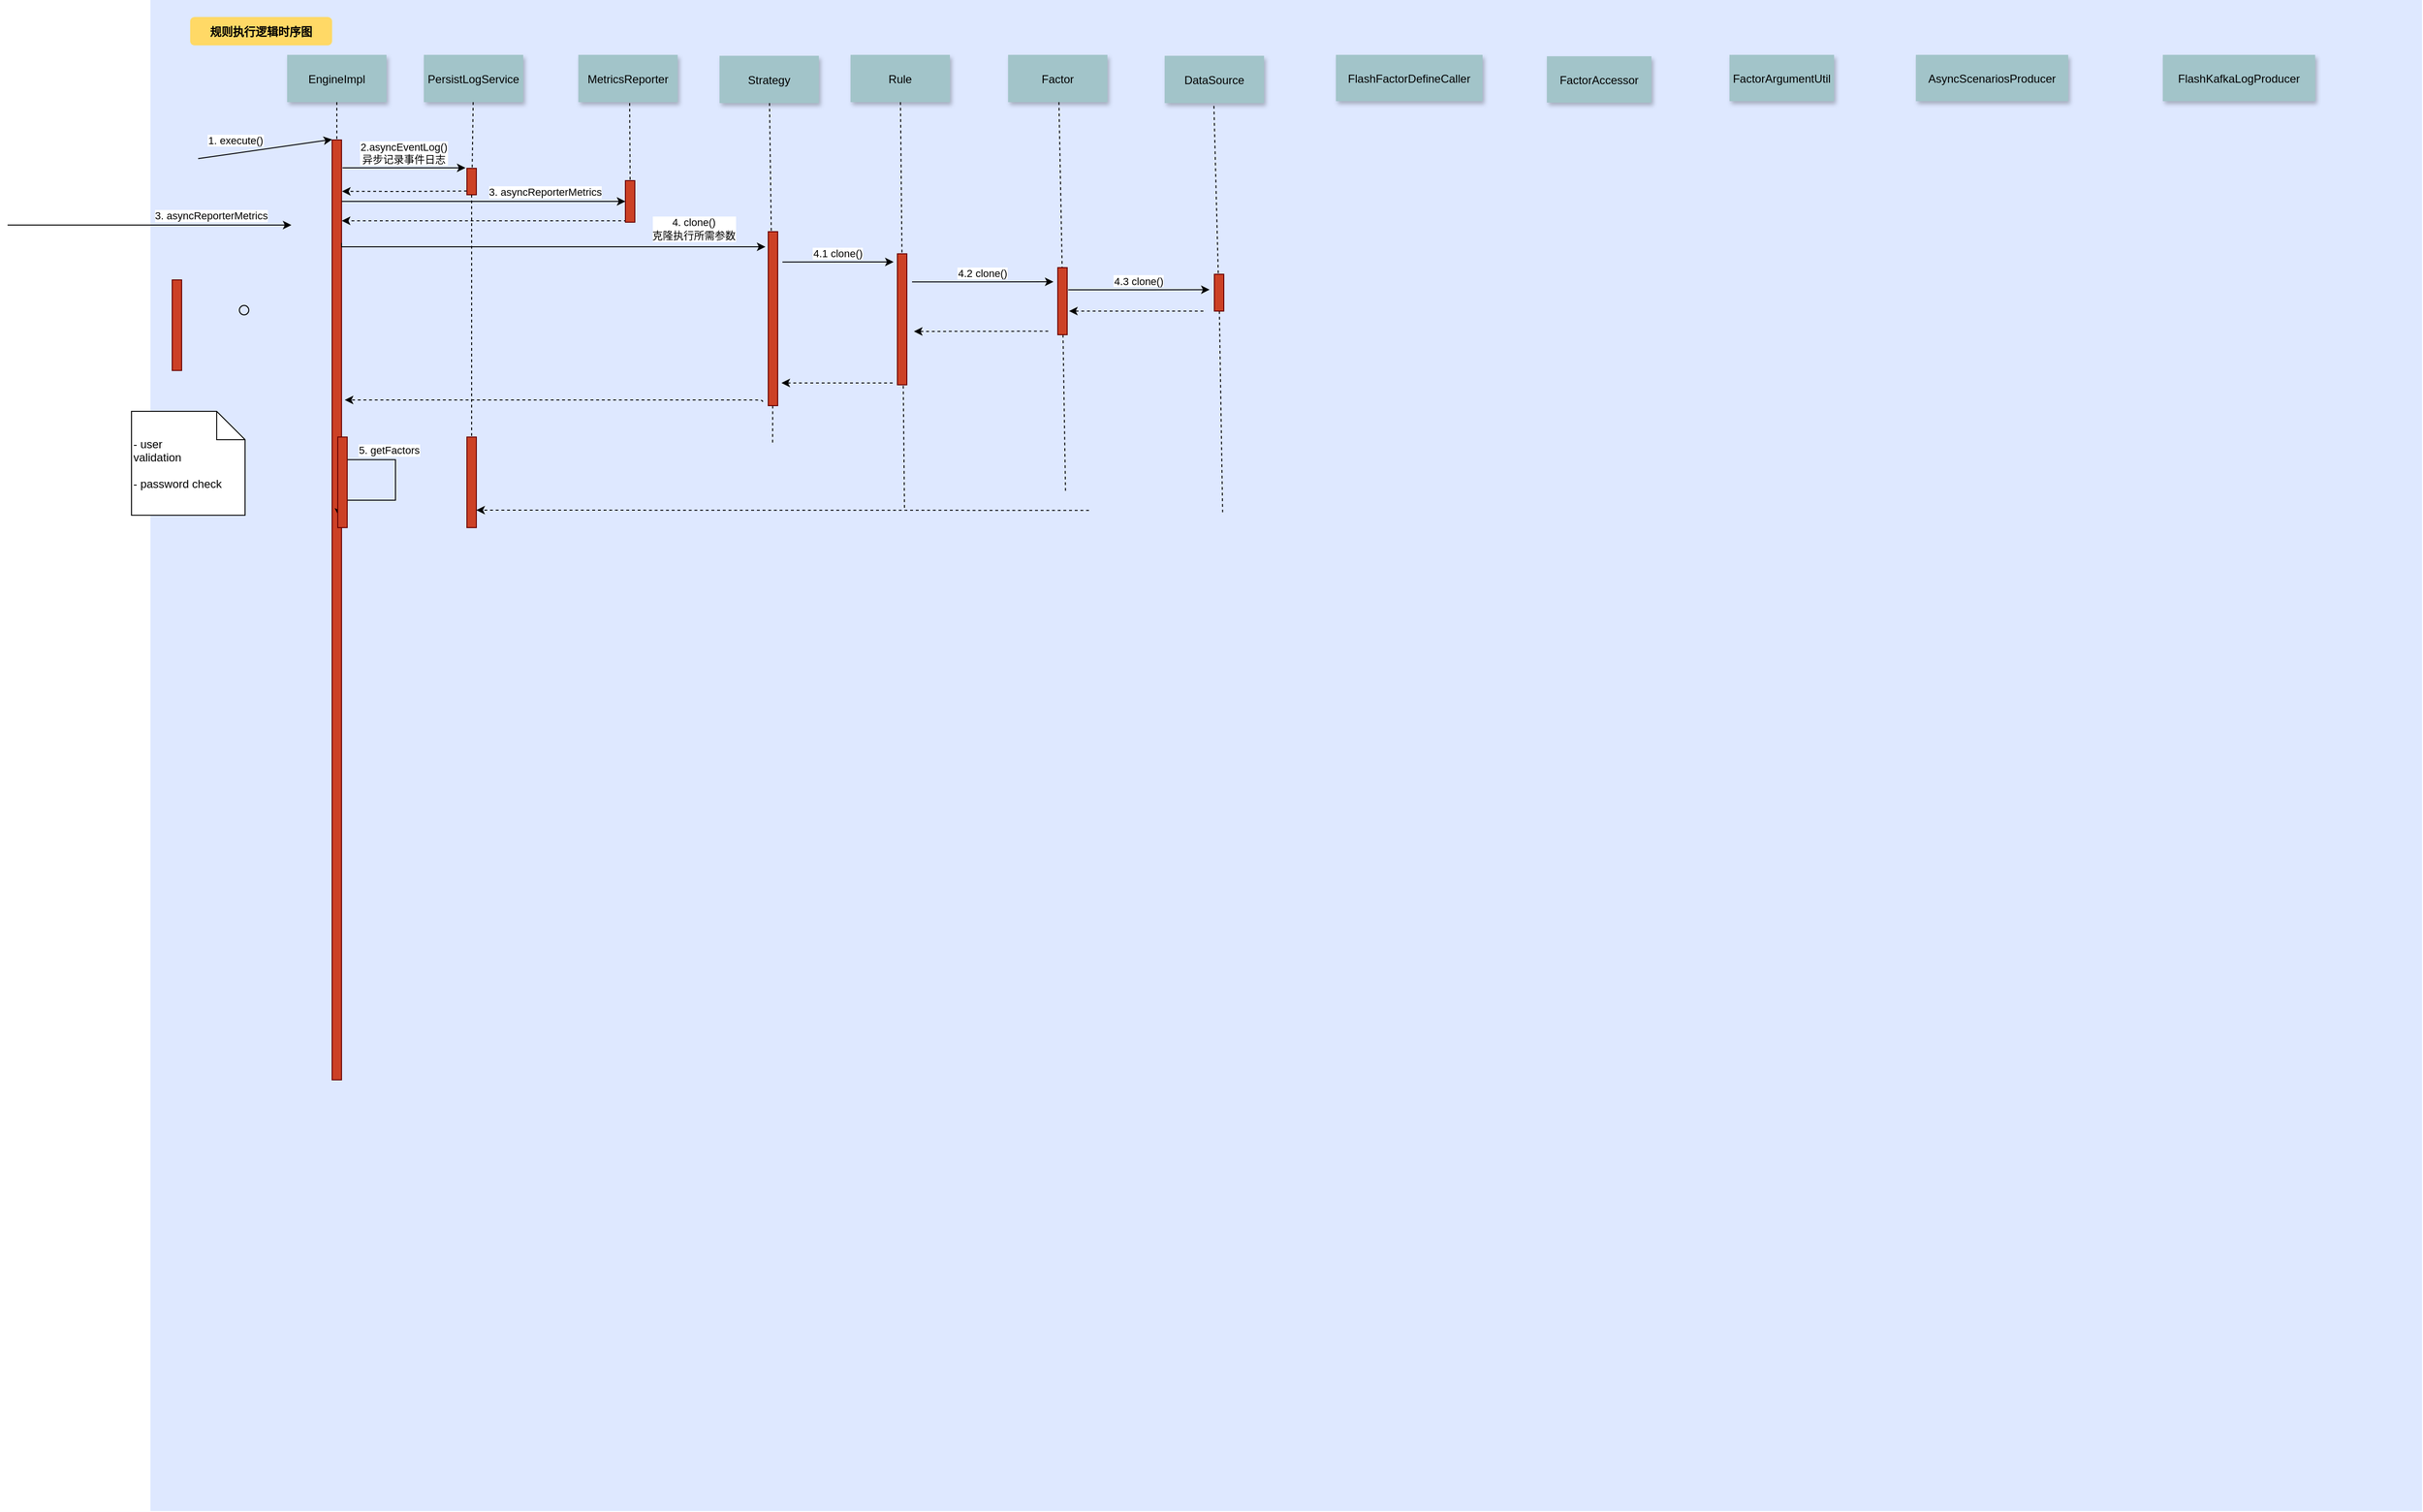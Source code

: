 <mxfile version="21.3.6" type="github">
  <diagram name="Page-1" id="9361dd3d-8414-5efd-6122-117bd74ce7a7">
    <mxGraphModel dx="1346" dy="624" grid="0" gridSize="10" guides="1" tooltips="1" connect="1" arrows="1" fold="1" page="0" pageScale="1.5" pageWidth="826" pageHeight="1169" background="none" math="0" shadow="0">
      <root>
        <mxCell id="0" />
        <mxCell id="1" parent="0" />
        <mxCell id="69" value="" style="fillColor=#DEE8FF;strokeColor=none" parent="1" vertex="1">
          <mxGeometry x="8" y="2" width="2401" height="1598" as="geometry" />
        </mxCell>
        <mxCell id="qgL0XumPDhps1lE3JXnU-117" value="" style="edgeStyle=orthogonalEdgeStyle;rounded=0;orthogonalLoop=1;jettySize=auto;html=1;" edge="1" parent="1" source="2" target="qgL0XumPDhps1lE3JXnU-116">
          <mxGeometry relative="1" as="geometry">
            <Array as="points">
              <mxPoint x="324" y="215" />
              <mxPoint x="324" y="215" />
            </Array>
          </mxGeometry>
        </mxCell>
        <mxCell id="qgL0XumPDhps1lE3JXnU-120" value="3. asyncReporterMetrics" style="edgeLabel;html=1;align=center;verticalAlign=middle;resizable=0;points=[];" vertex="1" connectable="0" parent="qgL0XumPDhps1lE3JXnU-117">
          <mxGeometry x="0.344" y="2" relative="1" as="geometry">
            <mxPoint x="13" y="-8" as="offset" />
          </mxGeometry>
        </mxCell>
        <mxCell id="2" value="" style="fillColor=#CC4125;strokeColor=#660000" parent="1" vertex="1">
          <mxGeometry x="200" y="150" width="10" height="994" as="geometry" />
        </mxCell>
        <mxCell id="3" value="1. execute()" style="edgeStyle=none;verticalLabelPosition=top;verticalAlign=bottom;labelPosition=left;align=right;exitX=0.021;exitY=0.105;exitDx=0;exitDy=0;exitPerimeter=0;" parent="1" source="69" edge="1">
          <mxGeometry x="110" y="49.5" width="100" height="100" as="geometry">
            <mxPoint x="110" y="149.5" as="sourcePoint" />
            <mxPoint x="200" y="149.5" as="targetPoint" />
          </mxGeometry>
        </mxCell>
        <mxCell id="4" value="EngineImpl" style="shadow=1;fillColor=#A2C4C9;strokeColor=none" parent="1" vertex="1">
          <mxGeometry x="152.5" y="60" width="105" height="50" as="geometry" />
        </mxCell>
        <mxCell id="qgL0XumPDhps1lE3JXnU-119" style="edgeStyle=orthogonalEdgeStyle;rounded=0;orthogonalLoop=1;jettySize=auto;html=1;entryX=1.055;entryY=0.341;entryDx=0;entryDy=0;entryPerimeter=0;dashed=1;" edge="1" parent="1">
          <mxGeometry relative="1" as="geometry">
            <mxPoint x="342.5" y="204" as="sourcePoint" />
            <mxPoint x="210.55" y="204.33" as="targetPoint" />
          </mxGeometry>
        </mxCell>
        <mxCell id="6" value="" style="fillColor=#CC4125;strokeColor=#660000" parent="1" vertex="1">
          <mxGeometry x="342.5" y="180" width="10" height="28" as="geometry" />
        </mxCell>
        <mxCell id="7" value="PersistLogService" style="shadow=1;fillColor=#A2C4C9;strokeColor=none" parent="1" vertex="1">
          <mxGeometry x="297" y="60" width="105" height="50" as="geometry" />
        </mxCell>
        <mxCell id="8" value="" style="edgeStyle=none;endArrow=none;dashed=1" parent="1" edge="1">
          <mxGeometry x="272.335" y="165" width="100" height="100" as="geometry">
            <mxPoint x="349.13" y="110" as="sourcePoint" />
            <mxPoint x="348.093" y="180" as="targetPoint" />
          </mxGeometry>
        </mxCell>
        <mxCell id="9" value="2.asyncEventLog()&#xa;异步记录事件日志" style="edgeStyle=none;verticalLabelPosition=top;verticalAlign=bottom" parent="1" edge="1">
          <mxGeometry x="221" y="92" width="100" height="100" as="geometry">
            <mxPoint x="211" y="179.5" as="sourcePoint" />
            <mxPoint x="341" y="179.5" as="targetPoint" />
          </mxGeometry>
        </mxCell>
        <mxCell id="15" value="MetricsReporter" style="shadow=1;fillColor=#A2C4C9;strokeColor=none" parent="1" vertex="1">
          <mxGeometry x="460.284" y="60.0" width="105" height="50" as="geometry" />
        </mxCell>
        <mxCell id="22" value="Strategy" style="shadow=1;fillColor=#A2C4C9;strokeColor=none" parent="1" vertex="1">
          <mxGeometry x="609.5" y="61" width="105" height="50" as="geometry" />
        </mxCell>
        <mxCell id="23" value="" style="edgeStyle=none;endArrow=none;dashed=1;entryX=0.36;entryY=0.159;entryDx=0;entryDy=0;entryPerimeter=0;" parent="1" source="qgL0XumPDhps1lE3JXnU-134" edge="1">
          <mxGeometry x="614.488" y="175.0" width="100" height="100" as="geometry">
            <mxPoint x="674.653" y="110" as="sourcePoint" />
            <mxPoint x="665.6" y="472.01" as="targetPoint" />
          </mxGeometry>
        </mxCell>
        <mxCell id="24" value="Rule" style="shadow=1;fillColor=#A2C4C9;strokeColor=none" parent="1" vertex="1">
          <mxGeometry x="748" y="60" width="105" height="50" as="geometry" />
        </mxCell>
        <mxCell id="25" value="" style="edgeStyle=none;endArrow=none;dashed=1;" parent="1" source="24" edge="1">
          <mxGeometry x="727.335" y="165" width="100" height="100" as="geometry">
            <mxPoint x="802.259" y="110" as="sourcePoint" />
            <mxPoint x="805" y="541" as="targetPoint" />
            <Array as="points" />
          </mxGeometry>
        </mxCell>
        <mxCell id="26" value="" style="fillColor=#CC4125;strokeColor=#660000" parent="1" vertex="1">
          <mxGeometry x="797.5" y="270.39" width="10" height="138.61" as="geometry" />
        </mxCell>
        <mxCell id="30" value="Factor" style="shadow=1;fillColor=#A2C4C9;strokeColor=none" parent="1" vertex="1">
          <mxGeometry x="914.5" y="60" width="105" height="50" as="geometry" />
        </mxCell>
        <mxCell id="33" value="" style="edgeStyle=elbowEdgeStyle;elbow=horizontal;endArrow=none;dashed=1" parent="1" source="4" target="2" edge="1">
          <mxGeometry x="230.0" y="310" width="100" height="100" as="geometry">
            <mxPoint x="230.0" y="410" as="sourcePoint" />
            <mxPoint x="330" y="310" as="targetPoint" />
          </mxGeometry>
        </mxCell>
        <mxCell id="34" value="4.1 clone()" style="edgeStyle=elbowEdgeStyle;elbow=vertical;verticalLabelPosition=top;verticalAlign=bottom" parent="1" edge="1">
          <mxGeometry x="546" y="249.736" width="100" height="100" as="geometry">
            <mxPoint x="676" y="279.13" as="sourcePoint" />
            <mxPoint x="793.5" y="279.13" as="targetPoint" />
            <Array as="points" />
          </mxGeometry>
        </mxCell>
        <mxCell id="35" value="" style="edgeStyle=elbowEdgeStyle;elbow=vertical;dashed=1;verticalLabelPosition=bottom;verticalAlign=top" parent="1" edge="1">
          <mxGeometry x="555" y="387.653" width="100" height="100" as="geometry">
            <mxPoint x="792.5" y="407.047" as="sourcePoint" />
            <mxPoint x="675" y="407.047" as="targetPoint" />
            <Array as="points" />
          </mxGeometry>
        </mxCell>
        <mxCell id="48" value="" style="fillColor=#CC4125;strokeColor=#660000" parent="1" vertex="1">
          <mxGeometry x="342.5" y="464.167" width="10" height="95.833" as="geometry" />
        </mxCell>
        <mxCell id="50" value="" style="edgeStyle=none;endArrow=none;dashed=1;entryX=0.402;entryY=0.325;entryDx=0;entryDy=0;entryPerimeter=0;" parent="1" edge="1">
          <mxGeometry x="957.571" y="205" width="100" height="100" as="geometry">
            <mxPoint x="972.566" y="356.0" as="sourcePoint" />
            <mxPoint x="975.202" y="521.35" as="targetPoint" />
          </mxGeometry>
        </mxCell>
        <mxCell id="52" value="" style="edgeStyle=none;endArrow=none;dashed=1" parent="1" source="6" target="48" edge="1">
          <mxGeometry x="376.571" y="339.697" width="100" height="100" as="geometry">
            <mxPoint x="451.736" y="284.697" as="sourcePoint" />
            <mxPoint x="451.736" y="464.091" as="targetPoint" />
          </mxGeometry>
        </mxCell>
        <mxCell id="54" value="" style="edgeStyle=elbowEdgeStyle;elbow=vertical;dashed=1;verticalLabelPosition=bottom;verticalAlign=top" parent="1" edge="1">
          <mxGeometry x="530" y="549.078" width="100" height="100" as="geometry">
            <mxPoint x="1000" y="541.736" as="sourcePoint" />
            <mxPoint x="352.5" y="541.736" as="targetPoint" />
            <Array as="points" />
          </mxGeometry>
        </mxCell>
        <mxCell id="71" value="规则执行逻辑时序图" style="rounded=1;fontStyle=1;fillColor=#FFD966;strokeColor=none" parent="1" vertex="1">
          <mxGeometry x="50" y="20" width="150" height="30" as="geometry" />
        </mxCell>
        <mxCell id="qgL0XumPDhps1lE3JXnU-111" value="" style="edgeStyle=none;endArrow=none;dashed=1;" edge="1" parent="1">
          <mxGeometry x="438.043" y="270" width="100" height="100" as="geometry">
            <mxPoint x="514.519" y="111" as="sourcePoint" />
            <mxPoint x="515" y="192" as="targetPoint" />
          </mxGeometry>
        </mxCell>
        <mxCell id="qgL0XumPDhps1lE3JXnU-132" style="edgeStyle=orthogonalEdgeStyle;rounded=0;orthogonalLoop=1;jettySize=auto;html=1;exitX=0;exitY=1;exitDx=0;exitDy=0;entryX=1.028;entryY=0.086;entryDx=0;entryDy=0;entryPerimeter=0;dashed=1;" edge="1" parent="1" source="qgL0XumPDhps1lE3JXnU-116" target="2">
          <mxGeometry relative="1" as="geometry">
            <Array as="points">
              <mxPoint x="510" y="235" />
            </Array>
          </mxGeometry>
        </mxCell>
        <mxCell id="qgL0XumPDhps1lE3JXnU-116" value="" style="fillColor=#CC4125;strokeColor=#660000" vertex="1" parent="1">
          <mxGeometry x="510" y="193" width="10" height="44" as="geometry" />
        </mxCell>
        <mxCell id="qgL0XumPDhps1lE3JXnU-123" value="DataSource" style="shadow=1;fillColor=#A2C4C9;strokeColor=none" vertex="1" parent="1">
          <mxGeometry x="1080" y="61" width="105" height="50" as="geometry" />
        </mxCell>
        <mxCell id="qgL0XumPDhps1lE3JXnU-124" value="FlashFactorDefineCaller" style="shadow=1;fillColor=#A2C4C9;strokeColor=none" vertex="1" parent="1">
          <mxGeometry x="1261" y="60" width="155" height="49" as="geometry" />
        </mxCell>
        <mxCell id="qgL0XumPDhps1lE3JXnU-125" value="FactorAccessor" style="shadow=1;fillColor=#A2C4C9;strokeColor=none" vertex="1" parent="1">
          <mxGeometry x="1484" y="61.5" width="110.5" height="49" as="geometry" />
        </mxCell>
        <mxCell id="qgL0XumPDhps1lE3JXnU-126" value="FactorArgumentUtil" style="shadow=1;fillColor=#A2C4C9;strokeColor=none" vertex="1" parent="1">
          <mxGeometry x="1677" y="60" width="110.5" height="49" as="geometry" />
        </mxCell>
        <mxCell id="qgL0XumPDhps1lE3JXnU-127" value="AsyncScenariosProducer" style="shadow=1;fillColor=#A2C4C9;strokeColor=none" vertex="1" parent="1">
          <mxGeometry x="1874" y="60" width="161" height="49" as="geometry" />
        </mxCell>
        <mxCell id="qgL0XumPDhps1lE3JXnU-128" value="FlashKafkaLogProducer" style="shadow=1;fillColor=#A2C4C9;strokeColor=none" vertex="1" parent="1">
          <mxGeometry x="2135" y="60" width="161" height="49" as="geometry" />
        </mxCell>
        <mxCell id="qgL0XumPDhps1lE3JXnU-133" value="" style="fillColor=#CC4125;strokeColor=#660000" vertex="1" parent="1">
          <mxGeometry x="31" y="297.997" width="10" height="95.833" as="geometry" />
        </mxCell>
        <mxCell id="qgL0XumPDhps1lE3JXnU-137" value="" style="edgeStyle=none;endArrow=none;dashed=1;entryX=0.36;entryY=0.159;entryDx=0;entryDy=0;entryPerimeter=0;" edge="1" parent="1" source="22" target="qgL0XumPDhps1lE3JXnU-134">
          <mxGeometry x="614.488" y="175.0" width="100" height="100" as="geometry">
            <mxPoint x="662" y="111" as="sourcePoint" />
            <mxPoint x="665.6" y="472.01" as="targetPoint" />
          </mxGeometry>
        </mxCell>
        <mxCell id="qgL0XumPDhps1lE3JXnU-134" value="" style="fillColor=#CC4125;strokeColor=#660000" vertex="1" parent="1">
          <mxGeometry x="661" y="247" width="10" height="184" as="geometry" />
        </mxCell>
        <mxCell id="qgL0XumPDhps1lE3JXnU-142" value="" style="edgeStyle=orthogonalEdgeStyle;rounded=0;orthogonalLoop=1;jettySize=auto;html=1;" edge="1" parent="1">
          <mxGeometry relative="1" as="geometry">
            <mxPoint x="-143" y="240" as="sourcePoint" />
            <mxPoint x="157" y="240" as="targetPoint" />
            <Array as="points">
              <mxPoint x="-29" y="240" />
              <mxPoint x="-29" y="240" />
            </Array>
          </mxGeometry>
        </mxCell>
        <mxCell id="qgL0XumPDhps1lE3JXnU-143" value="3. asyncReporterMetrics" style="edgeLabel;html=1;align=center;verticalAlign=middle;resizable=0;points=[];" vertex="1" connectable="0" parent="qgL0XumPDhps1lE3JXnU-142">
          <mxGeometry x="0.344" y="2" relative="1" as="geometry">
            <mxPoint x="13" y="-8" as="offset" />
          </mxGeometry>
        </mxCell>
        <mxCell id="qgL0XumPDhps1lE3JXnU-144" value="" style="edgeStyle=orthogonalEdgeStyle;rounded=0;orthogonalLoop=1;jettySize=auto;html=1;" edge="1" parent="1">
          <mxGeometry relative="1" as="geometry">
            <mxPoint x="210" y="259" as="sourcePoint" />
            <mxPoint x="658" y="263" as="targetPoint" />
            <Array as="points">
              <mxPoint x="210" y="263" />
            </Array>
          </mxGeometry>
        </mxCell>
        <mxCell id="qgL0XumPDhps1lE3JXnU-145" value="4. clone()&lt;br&gt;克隆执行所需参数" style="edgeLabel;html=1;align=center;verticalAlign=middle;resizable=0;points=[];" vertex="1" connectable="0" parent="qgL0XumPDhps1lE3JXnU-144">
          <mxGeometry x="0.344" y="2" relative="1" as="geometry">
            <mxPoint x="72" y="-17" as="offset" />
          </mxGeometry>
        </mxCell>
        <mxCell id="qgL0XumPDhps1lE3JXnU-147" value=" - user&#xa; validation&#xa;&#xa; - password check" style="shape=note;align=left" vertex="1" parent="1">
          <mxGeometry x="-11.997" y="437.004" width="120.027" height="109.826" as="geometry" />
        </mxCell>
        <mxCell id="qgL0XumPDhps1lE3JXnU-148" value="" style="ellipse;fillColor=none" vertex="1" parent="1">
          <mxGeometry x="102.0" y="325.004" width="10.0" height="10" as="geometry" />
        </mxCell>
        <mxCell id="qgL0XumPDhps1lE3JXnU-149" value="4.2 clone()" style="edgeStyle=elbowEdgeStyle;elbow=vertical;verticalLabelPosition=top;verticalAlign=bottom;entryX=0.38;entryY=0.2;entryDx=0;entryDy=0;entryPerimeter=0;" edge="1" parent="1">
          <mxGeometry x="683" y="270.736" width="100" height="100" as="geometry">
            <mxPoint x="813" y="300.13" as="sourcePoint" />
            <mxPoint x="962.46" y="300" as="targetPoint" />
            <Array as="points" />
          </mxGeometry>
        </mxCell>
        <mxCell id="qgL0XumPDhps1lE3JXnU-152" value="" style="edgeStyle=none;endArrow=none;dashed=1;entryX=0.5;entryY=0.254;entryDx=0;entryDy=0;entryPerimeter=0;" edge="1" parent="1" target="qgL0XumPDhps1lE3JXnU-151">
          <mxGeometry x="955.571" y="205" width="100" height="100" as="geometry">
            <mxPoint x="968.24" y="110" as="sourcePoint" />
            <mxPoint x="969" y="484" as="targetPoint" />
          </mxGeometry>
        </mxCell>
        <mxCell id="qgL0XumPDhps1lE3JXnU-151" value="" style="fillColor=#CC4125;strokeColor=#660000" vertex="1" parent="1">
          <mxGeometry x="967" y="285" width="10" height="71" as="geometry" />
        </mxCell>
        <mxCell id="qgL0XumPDhps1lE3JXnU-153" value="" style="edgeStyle=elbowEdgeStyle;elbow=vertical;dashed=1;verticalLabelPosition=bottom;verticalAlign=top;exitX=0.377;exitY=0.234;exitDx=0;exitDy=0;exitPerimeter=0;" edge="1" parent="1">
          <mxGeometry x="695" y="332.873" width="100" height="100" as="geometry">
            <mxPoint x="956.909" y="352.25" as="sourcePoint" />
            <mxPoint x="815" y="352.267" as="targetPoint" />
            <Array as="points" />
          </mxGeometry>
        </mxCell>
        <mxCell id="qgL0XumPDhps1lE3JXnU-155" value="" style="edgeStyle=none;endArrow=none;dashed=1;entryX=0.472;entryY=0.339;entryDx=0;entryDy=0;entryPerimeter=0;" edge="1" parent="1" source="57" target="69">
          <mxGeometry x="1119.381" y="209" width="100" height="100" as="geometry">
            <mxPoint x="1132.05" y="114" as="sourcePoint" />
            <mxPoint x="1135.99" y="473.983" as="targetPoint" />
          </mxGeometry>
        </mxCell>
        <mxCell id="qgL0XumPDhps1lE3JXnU-158" value="" style="edgeStyle=none;endArrow=none;dashed=1;entryX=0.447;entryY=0.31;entryDx=0;entryDy=0;entryPerimeter=0;" edge="1" parent="1" target="57">
          <mxGeometry x="1119.381" y="209" width="100" height="100" as="geometry">
            <mxPoint x="1132.05" y="114" as="sourcePoint" />
            <mxPoint x="1133" y="479" as="targetPoint" />
          </mxGeometry>
        </mxCell>
        <mxCell id="57" value="" style="fillColor=#CC4125;strokeColor=#660000" parent="1" vertex="1">
          <mxGeometry x="1132.5" y="292" width="10" height="39" as="geometry" />
        </mxCell>
        <mxCell id="qgL0XumPDhps1lE3JXnU-159" value="4.3 clone()" style="edgeStyle=elbowEdgeStyle;elbow=horizontal;verticalLabelPosition=top;verticalAlign=bottom;entryX=0.38;entryY=0.2;entryDx=0;entryDy=0;entryPerimeter=0;" edge="1" parent="1">
          <mxGeometry x="848.04" y="279.096" width="100" height="100" as="geometry">
            <mxPoint x="978.04" y="308.49" as="sourcePoint" />
            <mxPoint x="1127.5" y="308.36" as="targetPoint" />
            <Array as="points" />
          </mxGeometry>
        </mxCell>
        <mxCell id="qgL0XumPDhps1lE3JXnU-160" value="" style="edgeStyle=elbowEdgeStyle;elbow=vertical;dashed=1;verticalLabelPosition=bottom;verticalAlign=top;exitX=0.377;exitY=0.234;exitDx=0;exitDy=0;exitPerimeter=0;" edge="1" parent="1">
          <mxGeometry x="859" y="311.623" width="100" height="100" as="geometry">
            <mxPoint x="1120.909" y="331" as="sourcePoint" />
            <mxPoint x="979" y="331.017" as="targetPoint" />
            <Array as="points" />
          </mxGeometry>
        </mxCell>
        <mxCell id="qgL0XumPDhps1lE3JXnU-163" value="" style="edgeStyle=elbowEdgeStyle;elbow=vertical;dashed=1;verticalLabelPosition=bottom;verticalAlign=top;entryX=0.084;entryY=0.278;entryDx=0;entryDy=0;entryPerimeter=0;" edge="1" parent="1">
          <mxGeometry x="94" y="413.703" width="100" height="100" as="geometry">
            <mxPoint x="655" y="427" as="sourcePoint" />
            <mxPoint x="213.428" y="425.75" as="targetPoint" />
            <Array as="points">
              <mxPoint x="436" y="425" />
            </Array>
          </mxGeometry>
        </mxCell>
        <mxCell id="qgL0XumPDhps1lE3JXnU-165" style="edgeStyle=orthogonalEdgeStyle;rounded=0;orthogonalLoop=1;jettySize=auto;html=1;exitX=1;exitY=0.25;exitDx=0;exitDy=0;entryX=0.083;entryY=0.342;entryDx=0;entryDy=0;entryPerimeter=0;" edge="1" parent="1" source="qgL0XumPDhps1lE3JXnU-164" target="69">
          <mxGeometry relative="1" as="geometry">
            <Array as="points">
              <mxPoint x="267" y="488" />
              <mxPoint x="267" y="531" />
            </Array>
          </mxGeometry>
        </mxCell>
        <mxCell id="qgL0XumPDhps1lE3JXnU-166" value="5. getFactors" style="edgeLabel;html=1;align=center;verticalAlign=middle;resizable=0;points=[];" vertex="1" connectable="0" parent="qgL0XumPDhps1lE3JXnU-165">
          <mxGeometry x="-0.679" relative="1" as="geometry">
            <mxPoint x="16" y="-10" as="offset" />
          </mxGeometry>
        </mxCell>
        <mxCell id="qgL0XumPDhps1lE3JXnU-164" value="" style="fillColor=#CC4125;strokeColor=#660000" vertex="1" parent="1">
          <mxGeometry x="206" y="464.167" width="10" height="95.833" as="geometry" />
        </mxCell>
      </root>
    </mxGraphModel>
  </diagram>
</mxfile>

